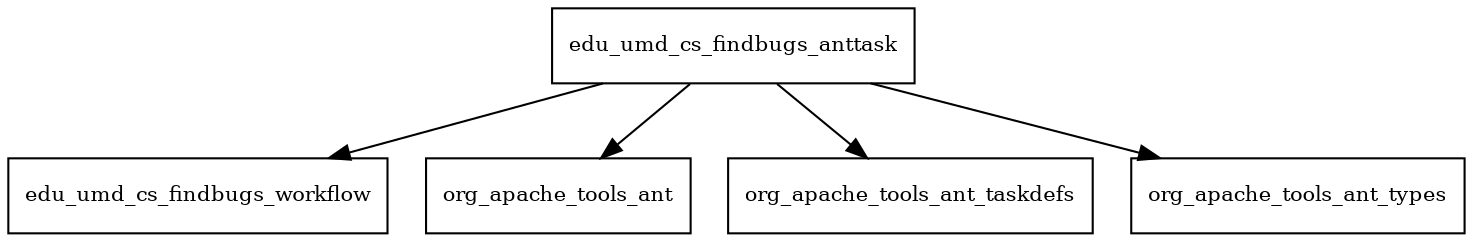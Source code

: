 digraph findbugs_ant_package_dependencies {
  node [shape = box, fontsize=10.0];
  edu_umd_cs_findbugs_anttask -> edu_umd_cs_findbugs_workflow;
  edu_umd_cs_findbugs_anttask -> org_apache_tools_ant;
  edu_umd_cs_findbugs_anttask -> org_apache_tools_ant_taskdefs;
  edu_umd_cs_findbugs_anttask -> org_apache_tools_ant_types;
}

